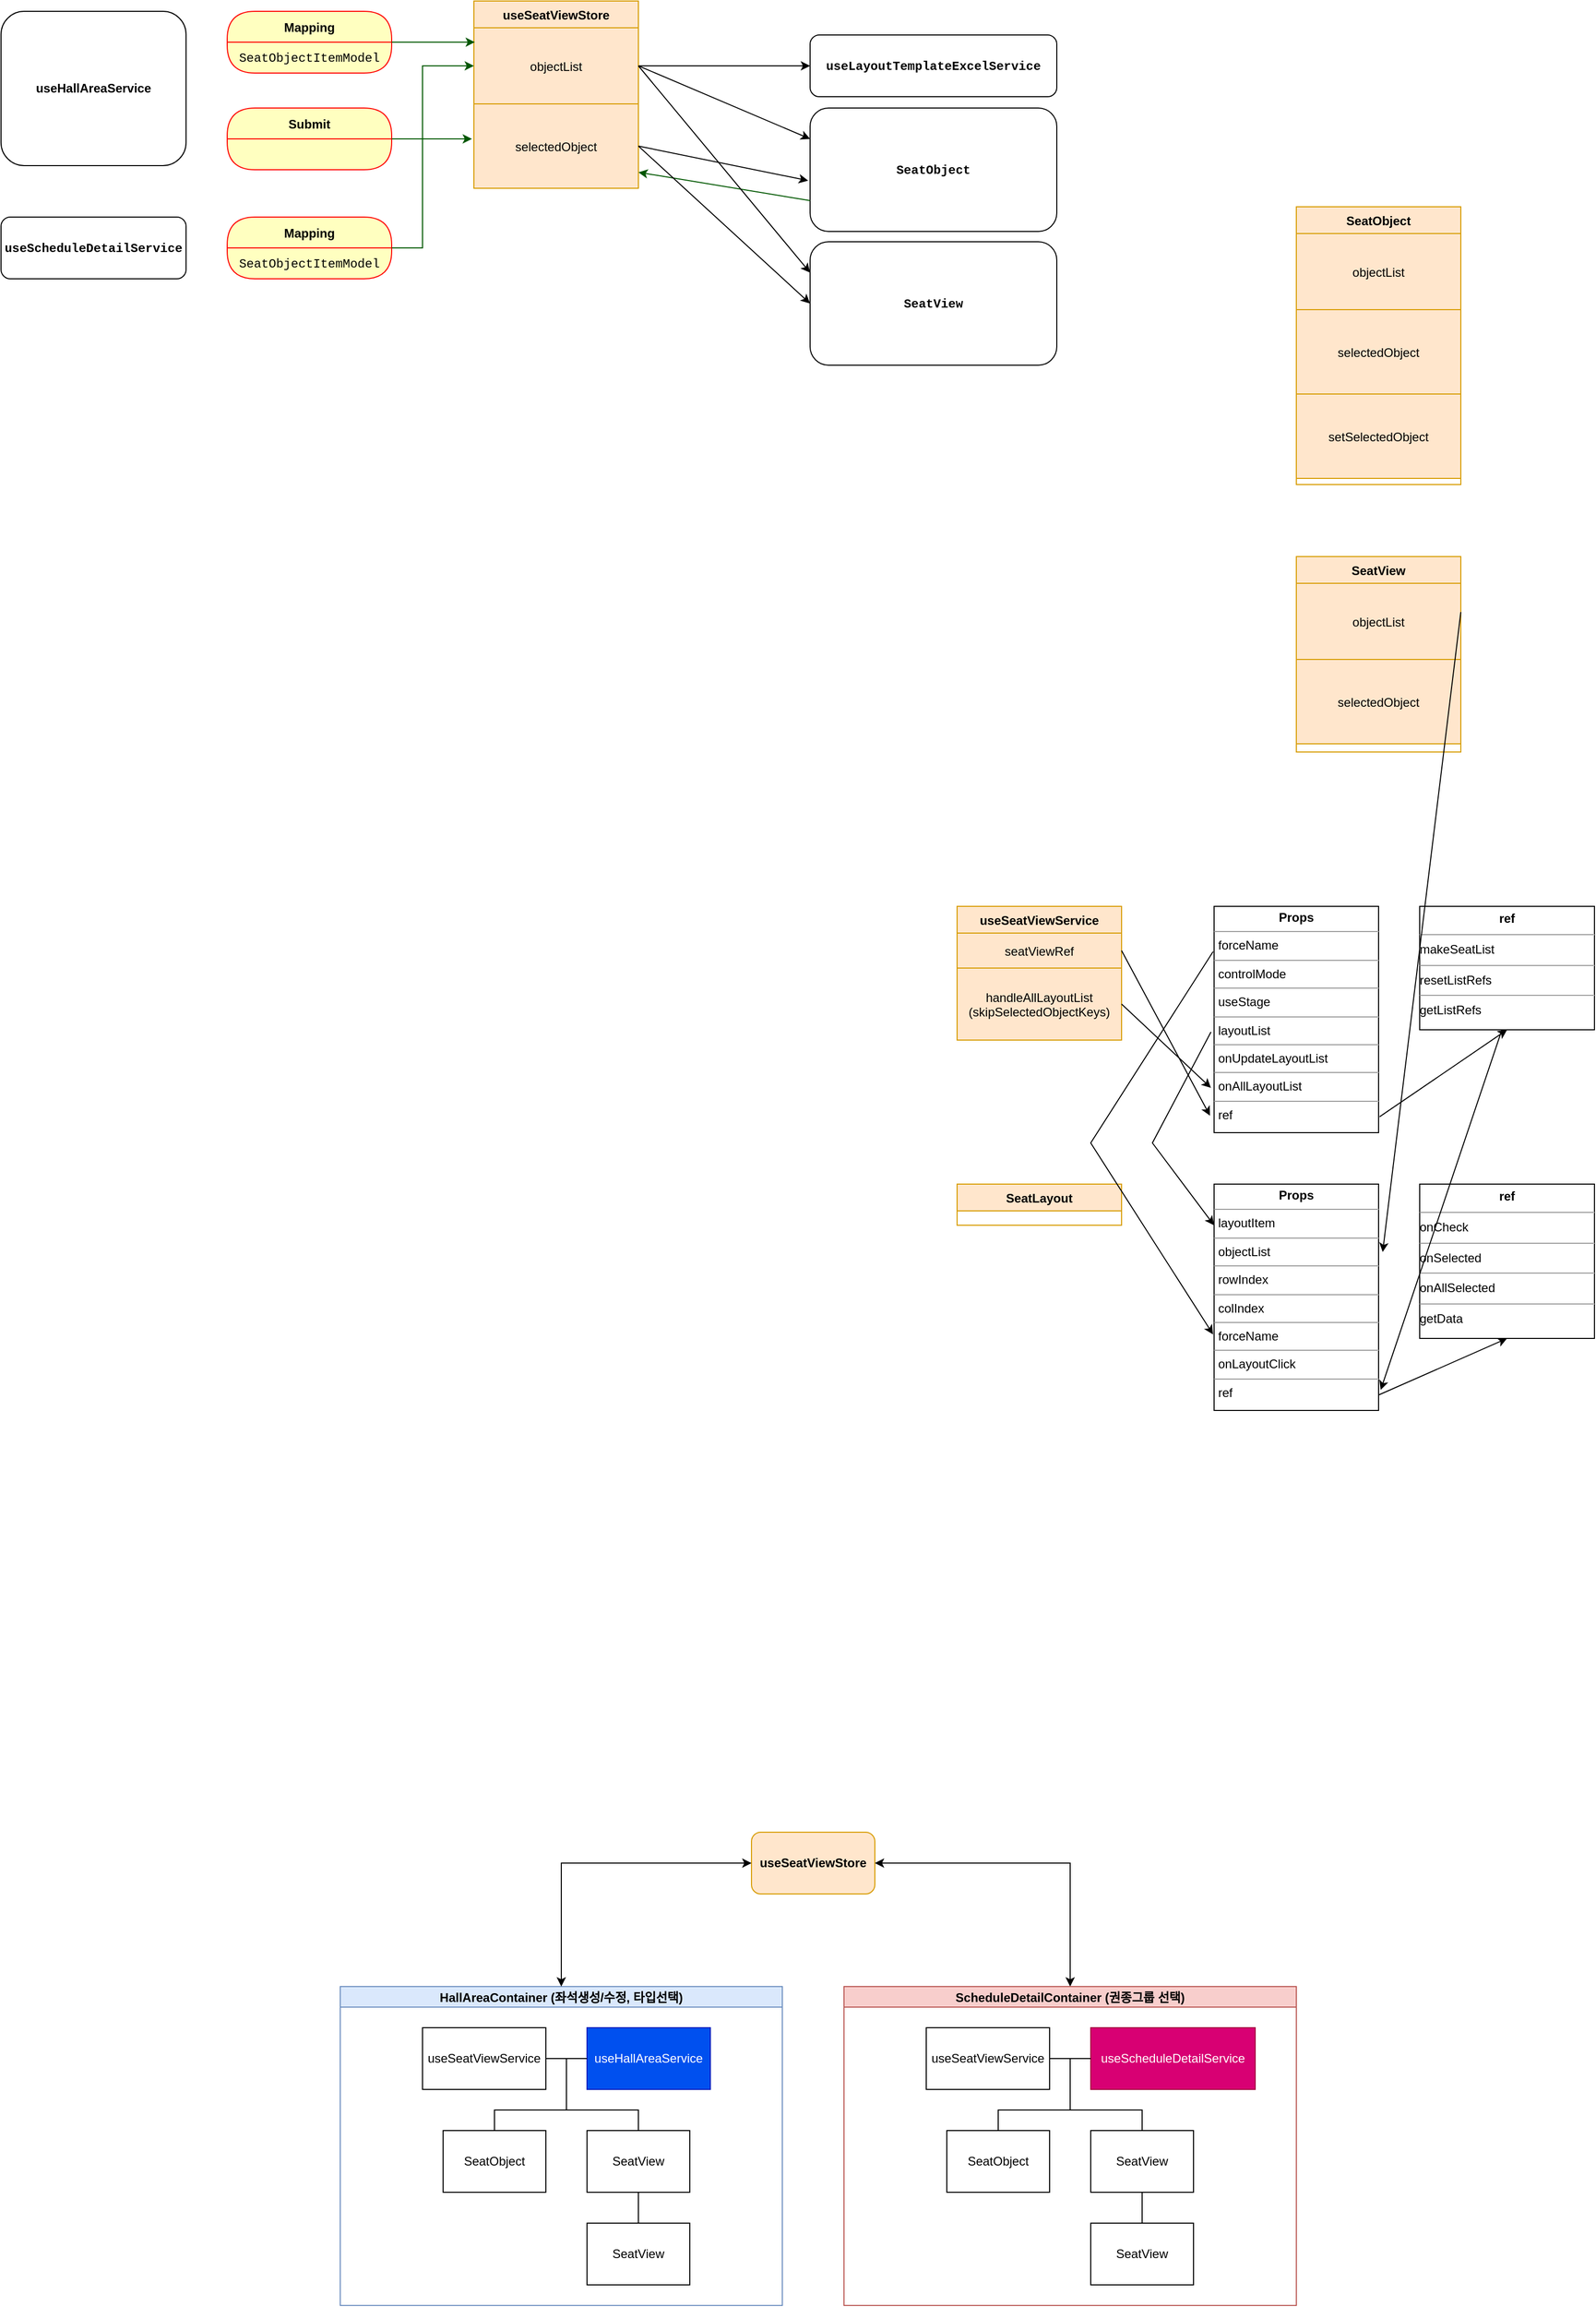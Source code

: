 <mxfile version="23.0.2" type="github">
  <diagram id="C5RBs43oDa-KdzZeNtuy" name="Page-1">
    <mxGraphModel dx="2074" dy="1121" grid="1" gridSize="10" guides="1" tooltips="1" connect="1" arrows="1" fold="1" page="1" pageScale="1" pageWidth="827" pageHeight="1169" math="0" shadow="0">
      <root>
        <mxCell id="WIyWlLk6GJQsqaUBKTNV-0" />
        <mxCell id="WIyWlLk6GJQsqaUBKTNV-1" parent="WIyWlLk6GJQsqaUBKTNV-0" />
        <mxCell id="zkfFHV4jXpPFQw0GAbJ--6" value="useSeatViewStore" style="swimlane;fontStyle=1;align=center;verticalAlign=top;childLayout=stackLayout;horizontal=1;startSize=26;horizontalStack=0;resizeParent=1;resizeLast=0;collapsible=1;marginBottom=0;rounded=0;shadow=0;strokeWidth=1;fillColor=#ffe6cc;strokeColor=#d79b00;" parent="WIyWlLk6GJQsqaUBKTNV-1" vertex="1">
          <mxGeometry x="500" y="60" width="160" height="182" as="geometry">
            <mxRectangle x="130" y="380" width="160" height="26" as="alternateBounds" />
          </mxGeometry>
        </mxCell>
        <mxCell id="zkfFHV4jXpPFQw0GAbJ--8" value="objectList" style="text;align=center;verticalAlign=middle;spacingLeft=4;spacingRight=4;overflow=hidden;rotatable=0;points=[[0,0.5],[1,0.5]];portConstraint=eastwest;rounded=0;shadow=0;html=0;fillColor=#ffe6cc;strokeColor=#d79b00;" parent="zkfFHV4jXpPFQw0GAbJ--6" vertex="1">
          <mxGeometry y="26" width="160" height="74" as="geometry" />
        </mxCell>
        <mxCell id="zkfFHV4jXpPFQw0GAbJ--11" value="selectedObject" style="text;align=center;verticalAlign=middle;spacingLeft=4;spacingRight=4;overflow=hidden;rotatable=0;points=[[0,0.5],[1,0.5]];portConstraint=eastwest;fillColor=#ffe6cc;strokeColor=#d79b00;" parent="zkfFHV4jXpPFQw0GAbJ--6" vertex="1">
          <mxGeometry y="100" width="160" height="82" as="geometry" />
        </mxCell>
        <mxCell id="tZ-ezWlLfvttpb_FpcXC-6" value="useHallAreaService" style="rounded=1;whiteSpace=wrap;html=1;fontStyle=1" parent="WIyWlLk6GJQsqaUBKTNV-1" vertex="1">
          <mxGeometry x="40" y="70" width="180" height="150" as="geometry" />
        </mxCell>
        <mxCell id="tZ-ezWlLfvttpb_FpcXC-14" value="Mapping" style="swimlane;fontStyle=1;align=center;verticalAlign=middle;childLayout=stackLayout;horizontal=1;startSize=30;horizontalStack=0;resizeParent=0;resizeLast=1;container=0;fontColor=#000000;collapsible=0;rounded=1;arcSize=30;strokeColor=#ff0000;fillColor=#ffffc0;swimlaneFillColor=#ffffc0;dropTarget=0;" parent="WIyWlLk6GJQsqaUBKTNV-1" vertex="1">
          <mxGeometry x="260" y="70" width="160" height="60" as="geometry" />
        </mxCell>
        <mxCell id="tZ-ezWlLfvttpb_FpcXC-15" value="&lt;div style=&quot;font-family: Menlo, Monaco, &amp;quot;Courier New&amp;quot;, monospace; line-height: 18px;&quot;&gt;SeatObjectItemModel&lt;/div&gt;" style="text;html=1;strokeColor=none;fillColor=none;align=center;verticalAlign=middle;spacingLeft=4;spacingRight=4;whiteSpace=wrap;overflow=hidden;rotatable=0;fontColor=#000000;" parent="tZ-ezWlLfvttpb_FpcXC-14" vertex="1">
          <mxGeometry y="30" width="160" height="30" as="geometry" />
        </mxCell>
        <mxCell id="XcrpQjj60D4jy8yPg45G-0" value="&lt;div style=&quot;font-family: Menlo, Monaco, &amp;quot;Courier New&amp;quot;, monospace; line-height: 18px;&quot;&gt;SeatObjectItemModel&lt;/div&gt;" style="text;html=1;strokeColor=none;fillColor=none;align=center;verticalAlign=middle;spacingLeft=4;spacingRight=4;whiteSpace=wrap;overflow=hidden;rotatable=0;fontColor=#000000;" vertex="1" parent="tZ-ezWlLfvttpb_FpcXC-14">
          <mxGeometry y="60" width="160" as="geometry" />
        </mxCell>
        <mxCell id="tZ-ezWlLfvttpb_FpcXC-17" value="" style="endArrow=classic;html=1;rounded=0;exitX=1;exitY=0;exitDx=0;exitDy=0;entryX=0.006;entryY=0.189;entryDx=0;entryDy=0;entryPerimeter=0;fillColor=#008a00;strokeColor=#005700;" parent="WIyWlLk6GJQsqaUBKTNV-1" source="tZ-ezWlLfvttpb_FpcXC-15" target="zkfFHV4jXpPFQw0GAbJ--8" edge="1">
          <mxGeometry width="50" height="50" relative="1" as="geometry">
            <mxPoint x="390" y="610" as="sourcePoint" />
            <mxPoint x="440" y="560" as="targetPoint" />
          </mxGeometry>
        </mxCell>
        <mxCell id="tZ-ezWlLfvttpb_FpcXC-20" value="SeatObject" style="swimlane;fontStyle=1;align=center;verticalAlign=top;childLayout=stackLayout;horizontal=1;startSize=26;horizontalStack=0;resizeParent=1;resizeLast=0;collapsible=1;marginBottom=0;rounded=0;shadow=0;strokeWidth=1;fillColor=#ffe6cc;strokeColor=#d79b00;" parent="WIyWlLk6GJQsqaUBKTNV-1" vertex="1">
          <mxGeometry x="1300" y="260" width="160" height="270" as="geometry">
            <mxRectangle x="130" y="380" width="160" height="26" as="alternateBounds" />
          </mxGeometry>
        </mxCell>
        <mxCell id="tZ-ezWlLfvttpb_FpcXC-21" value="objectList" style="text;align=center;verticalAlign=middle;spacingLeft=4;spacingRight=4;overflow=hidden;rotatable=0;points=[[0,0.5],[1,0.5]];portConstraint=eastwest;rounded=0;shadow=0;html=0;fillColor=#ffe6cc;strokeColor=#d79b00;" parent="tZ-ezWlLfvttpb_FpcXC-20" vertex="1">
          <mxGeometry y="26" width="160" height="74" as="geometry" />
        </mxCell>
        <mxCell id="tZ-ezWlLfvttpb_FpcXC-23" value="selectedObject" style="text;align=center;verticalAlign=middle;spacingLeft=4;spacingRight=4;overflow=hidden;rotatable=0;points=[[0,0.5],[1,0.5]];portConstraint=eastwest;fillColor=#ffe6cc;strokeColor=#d79b00;" parent="tZ-ezWlLfvttpb_FpcXC-20" vertex="1">
          <mxGeometry y="100" width="160" height="82" as="geometry" />
        </mxCell>
        <mxCell id="tZ-ezWlLfvttpb_FpcXC-27" value="setSelectedObject" style="text;align=center;verticalAlign=middle;spacingLeft=4;spacingRight=4;overflow=hidden;rotatable=0;points=[[0,0.5],[1,0.5]];portConstraint=eastwest;fillColor=#ffe6cc;strokeColor=#d79b00;" parent="tZ-ezWlLfvttpb_FpcXC-20" vertex="1">
          <mxGeometry y="182" width="160" height="82" as="geometry" />
        </mxCell>
        <mxCell id="tZ-ezWlLfvttpb_FpcXC-30" value="SeatView" style="swimlane;fontStyle=1;align=center;verticalAlign=top;childLayout=stackLayout;horizontal=1;startSize=26;horizontalStack=0;resizeParent=1;resizeLast=0;collapsible=1;marginBottom=0;rounded=0;shadow=0;strokeWidth=1;fillColor=#ffe6cc;strokeColor=#d79b00;" parent="WIyWlLk6GJQsqaUBKTNV-1" vertex="1">
          <mxGeometry x="1300" y="600" width="160" height="190" as="geometry">
            <mxRectangle x="130" y="380" width="160" height="26" as="alternateBounds" />
          </mxGeometry>
        </mxCell>
        <mxCell id="tZ-ezWlLfvttpb_FpcXC-31" value="objectList" style="text;align=center;verticalAlign=middle;spacingLeft=4;spacingRight=4;overflow=hidden;rotatable=0;points=[[0,0.5],[1,0.5]];portConstraint=eastwest;rounded=0;shadow=0;html=0;fillColor=#ffe6cc;strokeColor=#d79b00;" parent="tZ-ezWlLfvttpb_FpcXC-30" vertex="1">
          <mxGeometry y="26" width="160" height="74" as="geometry" />
        </mxCell>
        <mxCell id="tZ-ezWlLfvttpb_FpcXC-33" value="selectedObject" style="text;align=center;verticalAlign=middle;spacingLeft=4;spacingRight=4;overflow=hidden;rotatable=0;points=[[0,0.5],[1,0.5]];portConstraint=eastwest;fillColor=#ffe6cc;strokeColor=#d79b00;" parent="tZ-ezWlLfvttpb_FpcXC-30" vertex="1">
          <mxGeometry y="100" width="160" height="82" as="geometry" />
        </mxCell>
        <mxCell id="tZ-ezWlLfvttpb_FpcXC-40" value="Submit" style="swimlane;fontStyle=1;align=center;verticalAlign=middle;childLayout=stackLayout;horizontal=1;startSize=30;horizontalStack=0;resizeParent=0;resizeLast=1;container=0;fontColor=#000000;collapsible=0;rounded=1;arcSize=30;strokeColor=#ff0000;fillColor=#ffffc0;swimlaneFillColor=#ffffc0;dropTarget=0;" parent="WIyWlLk6GJQsqaUBKTNV-1" vertex="1">
          <mxGeometry x="260" y="164" width="160" height="60" as="geometry" />
        </mxCell>
        <mxCell id="tZ-ezWlLfvttpb_FpcXC-42" value="" style="endArrow=classic;html=1;rounded=0;exitX=1;exitY=0.5;exitDx=0;exitDy=0;entryX=-0.012;entryY=0.415;entryDx=0;entryDy=0;entryPerimeter=0;fillColor=#008a00;strokeColor=#005700;" parent="WIyWlLk6GJQsqaUBKTNV-1" source="tZ-ezWlLfvttpb_FpcXC-40" target="zkfFHV4jXpPFQw0GAbJ--11" edge="1">
          <mxGeometry width="50" height="50" relative="1" as="geometry">
            <mxPoint x="620" y="110" as="sourcePoint" />
            <mxPoint x="821" y="110" as="targetPoint" />
          </mxGeometry>
        </mxCell>
        <mxCell id="tZ-ezWlLfvttpb_FpcXC-49" value="&lt;div style=&quot;font-family: Menlo, Monaco, &amp;quot;Courier New&amp;quot;, monospace; line-height: 18px;&quot;&gt;useScheduleDetailService&lt;/div&gt;" style="rounded=1;whiteSpace=wrap;html=1;fontStyle=1" parent="WIyWlLk6GJQsqaUBKTNV-1" vertex="1">
          <mxGeometry x="40" y="270" width="180" height="60" as="geometry" />
        </mxCell>
        <mxCell id="tZ-ezWlLfvttpb_FpcXC-51" value="Mapping" style="swimlane;fontStyle=1;align=center;verticalAlign=middle;childLayout=stackLayout;horizontal=1;startSize=30;horizontalStack=0;resizeParent=0;resizeLast=1;container=0;fontColor=#000000;collapsible=0;rounded=1;arcSize=30;strokeColor=#ff0000;fillColor=#ffffc0;swimlaneFillColor=#ffffc0;dropTarget=0;" parent="WIyWlLk6GJQsqaUBKTNV-1" vertex="1">
          <mxGeometry x="260" y="270" width="160" height="60" as="geometry" />
        </mxCell>
        <mxCell id="tZ-ezWlLfvttpb_FpcXC-52" value="&lt;div style=&quot;font-family: Menlo, Monaco, &amp;quot;Courier New&amp;quot;, monospace; line-height: 18px;&quot;&gt;SeatObjectItemModel&lt;/div&gt;" style="text;html=1;strokeColor=none;fillColor=none;align=center;verticalAlign=middle;spacingLeft=4;spacingRight=4;whiteSpace=wrap;overflow=hidden;rotatable=0;fontColor=#000000;" parent="tZ-ezWlLfvttpb_FpcXC-51" vertex="1">
          <mxGeometry y="30" width="160" height="30" as="geometry" />
        </mxCell>
        <mxCell id="tZ-ezWlLfvttpb_FpcXC-55" value="&lt;p style=&quot;margin:0px;margin-top:4px;text-align:center;&quot;&gt;&lt;b&gt;Props&lt;/b&gt;&lt;/p&gt;&lt;hr size=&quot;1&quot;&gt;&lt;p style=&quot;margin:0px;margin-left:4px;&quot;&gt;forceName&lt;/p&gt;&lt;hr size=&quot;1&quot;&gt;&lt;p style=&quot;margin:0px;margin-left:4px;&quot;&gt;controlMode&lt;/p&gt;&lt;hr style=&quot;border-color: var(--border-color);&quot; size=&quot;1&quot;&gt;&lt;p style=&quot;border-color: var(--border-color); margin: 0px 0px 0px 4px;&quot;&gt;&lt;span style=&quot;background-color: initial;&quot;&gt;useStage&lt;/span&gt;&lt;br&gt;&lt;/p&gt;&lt;hr style=&quot;border-color: var(--border-color);&quot; size=&quot;1&quot;&gt;&lt;p style=&quot;border-color: var(--border-color); margin: 0px 0px 0px 4px;&quot;&gt;layoutList&lt;/p&gt;&lt;hr style=&quot;border-color: var(--border-color);&quot; size=&quot;1&quot;&gt;&lt;p style=&quot;border-color: var(--border-color); margin: 0px 0px 0px 4px;&quot;&gt;onUpdateLayoutList&lt;/p&gt;&lt;hr style=&quot;border-color: var(--border-color);&quot; size=&quot;1&quot;&gt;&lt;p style=&quot;border-color: var(--border-color); margin: 0px 0px 0px 4px;&quot;&gt;onAllLayoutList&lt;/p&gt;&lt;hr style=&quot;border-color: var(--border-color);&quot; size=&quot;1&quot;&gt;&lt;p style=&quot;border-color: var(--border-color); margin: 0px 0px 0px 4px;&quot;&gt;ref&lt;/p&gt;" style="verticalAlign=top;align=left;overflow=fill;fontSize=12;fontFamily=Helvetica;html=1;whiteSpace=wrap;" parent="WIyWlLk6GJQsqaUBKTNV-1" vertex="1">
          <mxGeometry x="1220" y="940" width="160" height="220" as="geometry" />
        </mxCell>
        <mxCell id="tZ-ezWlLfvttpb_FpcXC-56" value="&lt;p style=&quot;text-align: center; margin: 4px 0px 0px; line-height: 140%;&quot;&gt;&lt;b&gt;&lt;font face=&quot;Helvetica&quot;&gt;ref&lt;/font&gt;&lt;/b&gt;&lt;/p&gt;&lt;hr style=&quot;text-align: center; line-height: 140%;&quot; size=&quot;1&quot;&gt;&lt;div style=&quot;line-height: 140%;&quot;&gt;&lt;font face=&quot;Helvetica&quot;&gt;makeSeatList&lt;/font&gt;&lt;/div&gt;&lt;hr style=&quot;line-height: 140%;&quot; size=&quot;1&quot;&gt;&lt;div style=&quot;line-height: 140%;&quot;&gt;&lt;font face=&quot;Helvetica&quot;&gt;resetListRefs&lt;/font&gt;&lt;/div&gt;&lt;hr style=&quot;border-color: var(--border-color); line-height: 140%;&quot; size=&quot;1&quot;&gt;&lt;div style=&quot;line-height: 140%;&quot;&gt;&lt;font face=&quot;Helvetica&quot;&gt;getListRefs&lt;/font&gt;&lt;/div&gt;&lt;p style=&quot;border-color: var(--border-color); margin: 0px 0px 0px 4px; line-height: 140%;&quot;&gt;&lt;br&gt;&lt;/p&gt;&lt;p style=&quot;border-color: var(--border-color); margin: 0px 0px 0px 4px; line-height: 140%;&quot;&gt;&lt;br style=&quot;border-color: var(--border-color);&quot;&gt;&lt;/p&gt;&lt;p style=&quot;border-color: var(--border-color); margin: 0px 0px 0px 4px; line-height: 140%;&quot;&gt;&lt;br style=&quot;border-color: var(--border-color);&quot;&gt;&lt;/p&gt;&lt;p style=&quot;border-color: var(--border-color); margin: 0px 0px 0px 4px; line-height: 140%;&quot;&gt;&lt;br style=&quot;border-color: var(--border-color);&quot;&gt;&lt;/p&gt;&lt;p style=&quot;border-color: var(--border-color); margin: 0px 0px 0px 4px; line-height: 140%;&quot;&gt;&lt;br style=&quot;border-color: var(--border-color);&quot;&gt;&lt;/p&gt;" style="verticalAlign=top;align=left;overflow=fill;fontSize=12;fontFamily=Helvetica;html=1;whiteSpace=wrap;spacing=2;spacingLeft=0;horizontal=1;" parent="WIyWlLk6GJQsqaUBKTNV-1" vertex="1">
          <mxGeometry x="1420" y="940" width="170" height="120" as="geometry" />
        </mxCell>
        <mxCell id="tZ-ezWlLfvttpb_FpcXC-59" value="useSeatViewService" style="swimlane;fontStyle=1;align=center;verticalAlign=top;childLayout=stackLayout;horizontal=1;startSize=26;horizontalStack=0;resizeParent=1;resizeLast=0;collapsible=1;marginBottom=0;rounded=0;shadow=0;strokeWidth=1;fillColor=#ffe6cc;strokeColor=#d79b00;" parent="WIyWlLk6GJQsqaUBKTNV-1" vertex="1">
          <mxGeometry x="970" y="940" width="160" height="130" as="geometry">
            <mxRectangle x="130" y="380" width="160" height="26" as="alternateBounds" />
          </mxGeometry>
        </mxCell>
        <mxCell id="tZ-ezWlLfvttpb_FpcXC-60" value="seatViewRef" style="text;align=center;verticalAlign=middle;spacingLeft=4;spacingRight=4;overflow=hidden;rotatable=0;points=[[0,0.5],[1,0.5]];portConstraint=eastwest;rounded=0;shadow=0;html=0;fillColor=#ffe6cc;strokeColor=#d79b00;" parent="tZ-ezWlLfvttpb_FpcXC-59" vertex="1">
          <mxGeometry y="26" width="160" height="34" as="geometry" />
        </mxCell>
        <mxCell id="tZ-ezWlLfvttpb_FpcXC-61" value="handleAllLayoutList&#xa;(skipSelectedObjectKeys)" style="text;align=center;verticalAlign=middle;spacingLeft=4;spacingRight=4;overflow=hidden;rotatable=0;points=[[0,0.5],[1,0.5]];portConstraint=eastwest;fillColor=#ffe6cc;strokeColor=#d79b00;" parent="tZ-ezWlLfvttpb_FpcXC-59" vertex="1">
          <mxGeometry y="60" width="160" height="70" as="geometry" />
        </mxCell>
        <mxCell id="tZ-ezWlLfvttpb_FpcXC-63" value="" style="endArrow=classic;html=1;rounded=0;exitX=1;exitY=0.5;exitDx=0;exitDy=0;entryX=-0.025;entryY=0.925;entryDx=0;entryDy=0;entryPerimeter=0;" parent="WIyWlLk6GJQsqaUBKTNV-1" source="tZ-ezWlLfvttpb_FpcXC-60" target="tZ-ezWlLfvttpb_FpcXC-55" edge="1">
          <mxGeometry width="50" height="50" relative="1" as="geometry">
            <mxPoint x="960" y="1050" as="sourcePoint" />
            <mxPoint x="1010" y="1000" as="targetPoint" />
          </mxGeometry>
        </mxCell>
        <mxCell id="tZ-ezWlLfvttpb_FpcXC-64" value="" style="endArrow=classic;html=1;rounded=0;exitX=1.006;exitY=0.93;exitDx=0;exitDy=0;entryX=0.5;entryY=1;entryDx=0;entryDy=0;exitPerimeter=0;" parent="WIyWlLk6GJQsqaUBKTNV-1" source="tZ-ezWlLfvttpb_FpcXC-55" target="tZ-ezWlLfvttpb_FpcXC-56" edge="1">
          <mxGeometry width="50" height="50" relative="1" as="geometry">
            <mxPoint x="1140" y="993" as="sourcePoint" />
            <mxPoint x="1226" y="1154" as="targetPoint" />
          </mxGeometry>
        </mxCell>
        <mxCell id="tZ-ezWlLfvttpb_FpcXC-65" value="" style="endArrow=classic;html=1;rounded=0;exitX=1;exitY=0.5;exitDx=0;exitDy=0;entryX=-0.019;entryY=0.802;entryDx=0;entryDy=0;entryPerimeter=0;" parent="WIyWlLk6GJQsqaUBKTNV-1" source="tZ-ezWlLfvttpb_FpcXC-61" target="tZ-ezWlLfvttpb_FpcXC-55" edge="1">
          <mxGeometry width="50" height="50" relative="1" as="geometry">
            <mxPoint x="1140" y="993" as="sourcePoint" />
            <mxPoint x="1226" y="1154" as="targetPoint" />
          </mxGeometry>
        </mxCell>
        <mxCell id="tZ-ezWlLfvttpb_FpcXC-66" value="SeatLayout" style="swimlane;fontStyle=1;align=center;verticalAlign=top;childLayout=stackLayout;horizontal=1;startSize=26;horizontalStack=0;resizeParent=1;resizeLast=0;collapsible=1;marginBottom=0;rounded=0;shadow=0;strokeWidth=1;fillColor=#ffe6cc;strokeColor=#d79b00;" parent="WIyWlLk6GJQsqaUBKTNV-1" vertex="1">
          <mxGeometry x="970" y="1210" width="160" height="40" as="geometry">
            <mxRectangle x="130" y="380" width="160" height="26" as="alternateBounds" />
          </mxGeometry>
        </mxCell>
        <mxCell id="tZ-ezWlLfvttpb_FpcXC-70" value="&lt;p style=&quot;margin:0px;margin-top:4px;text-align:center;&quot;&gt;&lt;b&gt;Props&lt;/b&gt;&lt;/p&gt;&lt;hr size=&quot;1&quot;&gt;&lt;p style=&quot;margin:0px;margin-left:4px;&quot;&gt;layoutItem&lt;/p&gt;&lt;hr size=&quot;1&quot;&gt;&lt;p style=&quot;margin:0px;margin-left:4px;&quot;&gt;objectList&lt;/p&gt;&lt;hr style=&quot;border-color: var(--border-color);&quot; size=&quot;1&quot;&gt;&lt;p style=&quot;border-color: var(--border-color); margin: 0px 0px 0px 4px;&quot;&gt;&lt;span style=&quot;background-color: initial;&quot;&gt;rowIndex&lt;/span&gt;&lt;br&gt;&lt;/p&gt;&lt;hr style=&quot;border-color: var(--border-color);&quot; size=&quot;1&quot;&gt;&lt;p style=&quot;border-color: var(--border-color); margin: 0px 0px 0px 4px;&quot;&gt;colIndex&lt;/p&gt;&lt;hr style=&quot;border-color: var(--border-color);&quot; size=&quot;1&quot;&gt;&lt;p style=&quot;border-color: var(--border-color); margin: 0px 0px 0px 4px;&quot;&gt;forceName&lt;/p&gt;&lt;hr style=&quot;border-color: var(--border-color);&quot; size=&quot;1&quot;&gt;&lt;p style=&quot;border-color: var(--border-color); margin: 0px 0px 0px 4px;&quot;&gt;onLayoutClick&lt;/p&gt;&lt;hr style=&quot;border-color: var(--border-color);&quot; size=&quot;1&quot;&gt;&lt;p style=&quot;border-color: var(--border-color); margin: 0px 0px 0px 4px;&quot;&gt;ref&lt;/p&gt;" style="verticalAlign=top;align=left;overflow=fill;fontSize=12;fontFamily=Helvetica;html=1;whiteSpace=wrap;" parent="WIyWlLk6GJQsqaUBKTNV-1" vertex="1">
          <mxGeometry x="1220" y="1210" width="160" height="220" as="geometry" />
        </mxCell>
        <mxCell id="tZ-ezWlLfvttpb_FpcXC-71" value="&lt;p style=&quot;text-align: center; margin: 4px 0px 0px; line-height: 140%;&quot;&gt;&lt;b&gt;&lt;font face=&quot;Helvetica&quot;&gt;ref&lt;/font&gt;&lt;/b&gt;&lt;/p&gt;&lt;hr style=&quot;text-align: center; line-height: 140%;&quot; size=&quot;1&quot;&gt;&lt;div style=&quot;line-height: 140%;&quot;&gt;&lt;font face=&quot;Helvetica&quot;&gt;onCheck&lt;/font&gt;&lt;/div&gt;&lt;hr style=&quot;line-height: 140%;&quot; size=&quot;1&quot;&gt;&lt;div style=&quot;line-height: 140%;&quot;&gt;&lt;font face=&quot;Helvetica&quot;&gt;onSelected&lt;/font&gt;&lt;/div&gt;&lt;hr style=&quot;border-color: var(--border-color); line-height: 140%;&quot; size=&quot;1&quot;&gt;&lt;div style=&quot;line-height: 140%;&quot;&gt;&lt;font face=&quot;Helvetica&quot;&gt;onAllSelected&lt;/font&gt;&lt;/div&gt;&lt;div style=&quot;line-height: 140%;&quot;&gt;&lt;hr style=&quot;border-color: var(--border-color); line-height: 16.8px;&quot; size=&quot;1&quot;&gt;&lt;div style=&quot;border-color: var(--border-color); line-height: 16.8px;&quot;&gt;getData&lt;/div&gt;&lt;/div&gt;&lt;p style=&quot;border-color: var(--border-color); margin: 0px 0px 0px 4px; line-height: 140%;&quot;&gt;&lt;br&gt;&lt;/p&gt;&lt;p style=&quot;border-color: var(--border-color); margin: 0px 0px 0px 4px; line-height: 140%;&quot;&gt;&lt;br style=&quot;border-color: var(--border-color);&quot;&gt;&lt;/p&gt;&lt;p style=&quot;border-color: var(--border-color); margin: 0px 0px 0px 4px; line-height: 140%;&quot;&gt;&lt;br style=&quot;border-color: var(--border-color);&quot;&gt;&lt;/p&gt;&lt;p style=&quot;border-color: var(--border-color); margin: 0px 0px 0px 4px; line-height: 140%;&quot;&gt;&lt;br style=&quot;border-color: var(--border-color);&quot;&gt;&lt;/p&gt;&lt;p style=&quot;border-color: var(--border-color); margin: 0px 0px 0px 4px; line-height: 140%;&quot;&gt;&lt;br style=&quot;border-color: var(--border-color);&quot;&gt;&lt;/p&gt;" style="verticalAlign=top;align=left;overflow=fill;fontSize=12;fontFamily=Helvetica;html=1;whiteSpace=wrap;spacing=2;spacingLeft=0;horizontal=1;" parent="WIyWlLk6GJQsqaUBKTNV-1" vertex="1">
          <mxGeometry x="1420" y="1210" width="170" height="150" as="geometry" />
        </mxCell>
        <mxCell id="tZ-ezWlLfvttpb_FpcXC-72" value="" style="endArrow=classic;html=1;rounded=0;exitX=-0.019;exitY=0.555;exitDx=0;exitDy=0;entryX=0;entryY=0.182;entryDx=0;entryDy=0;entryPerimeter=0;exitPerimeter=0;" parent="WIyWlLk6GJQsqaUBKTNV-1" source="tZ-ezWlLfvttpb_FpcXC-55" target="tZ-ezWlLfvttpb_FpcXC-70" edge="1">
          <mxGeometry width="50" height="50" relative="1" as="geometry">
            <mxPoint x="1140" y="1045" as="sourcePoint" />
            <mxPoint x="1227" y="1126" as="targetPoint" />
            <Array as="points">
              <mxPoint x="1160" y="1170" />
            </Array>
          </mxGeometry>
        </mxCell>
        <mxCell id="tZ-ezWlLfvttpb_FpcXC-73" value="" style="endArrow=classic;html=1;rounded=0;exitX=1;exitY=0.378;exitDx=0;exitDy=0;entryX=1.025;entryY=0.3;entryDx=0;entryDy=0;exitPerimeter=0;entryPerimeter=0;" parent="WIyWlLk6GJQsqaUBKTNV-1" source="tZ-ezWlLfvttpb_FpcXC-31" target="tZ-ezWlLfvttpb_FpcXC-70" edge="1">
          <mxGeometry width="50" height="50" relative="1" as="geometry">
            <mxPoint x="1391" y="1155" as="sourcePoint" />
            <mxPoint x="1515" y="1070" as="targetPoint" />
          </mxGeometry>
        </mxCell>
        <mxCell id="tZ-ezWlLfvttpb_FpcXC-74" value="" style="endArrow=classic;html=1;rounded=0;exitX=-0.006;exitY=0.2;exitDx=0;exitDy=0;entryX=-0.006;entryY=0.664;entryDx=0;entryDy=0;entryPerimeter=0;exitPerimeter=0;" parent="WIyWlLk6GJQsqaUBKTNV-1" source="tZ-ezWlLfvttpb_FpcXC-55" target="tZ-ezWlLfvttpb_FpcXC-70" edge="1">
          <mxGeometry width="50" height="50" relative="1" as="geometry">
            <mxPoint x="1227" y="1072" as="sourcePoint" />
            <mxPoint x="1230" y="1260" as="targetPoint" />
            <Array as="points">
              <mxPoint x="1100" y="1170" />
            </Array>
          </mxGeometry>
        </mxCell>
        <mxCell id="tZ-ezWlLfvttpb_FpcXC-75" value="" style="endArrow=classic;html=1;rounded=0;exitX=1.006;exitY=0.93;exitDx=0;exitDy=0;entryX=0.5;entryY=1;entryDx=0;entryDy=0;exitPerimeter=0;" parent="WIyWlLk6GJQsqaUBKTNV-1" target="tZ-ezWlLfvttpb_FpcXC-71" edge="1">
          <mxGeometry width="50" height="50" relative="1" as="geometry">
            <mxPoint x="1380" y="1415" as="sourcePoint" />
            <mxPoint x="1504" y="1330" as="targetPoint" />
          </mxGeometry>
        </mxCell>
        <mxCell id="tZ-ezWlLfvttpb_FpcXC-76" value="" style="endArrow=classic;html=1;rounded=0;entryX=1.013;entryY=0.909;entryDx=0;entryDy=0;entryPerimeter=0;" parent="WIyWlLk6GJQsqaUBKTNV-1" target="tZ-ezWlLfvttpb_FpcXC-70" edge="1">
          <mxGeometry width="50" height="50" relative="1" as="geometry">
            <mxPoint x="1500" y="1060" as="sourcePoint" />
            <mxPoint x="1515" y="1070" as="targetPoint" />
          </mxGeometry>
        </mxCell>
        <mxCell id="XcrpQjj60D4jy8yPg45G-16" value="HallAreaContainer (좌석생성/수정, 타입선택)" style="swimlane;startSize=20;horizontal=1;containerType=tree;newEdgeStyle={&quot;edgeStyle&quot;:&quot;elbowEdgeStyle&quot;,&quot;startArrow&quot;:&quot;none&quot;,&quot;endArrow&quot;:&quot;none&quot;};fillColor=#dae8fc;strokeColor=#6c8ebf;" vertex="1" parent="WIyWlLk6GJQsqaUBKTNV-1">
          <mxGeometry x="370" y="1990" width="430" height="310" as="geometry" />
        </mxCell>
        <mxCell id="XcrpQjj60D4jy8yPg45G-17" value="" style="edgeStyle=elbowEdgeStyle;elbow=vertical;sourcePerimeterSpacing=0;targetPerimeterSpacing=0;startArrow=none;endArrow=none;rounded=0;curved=0;" edge="1" parent="XcrpQjj60D4jy8yPg45G-16" target="XcrpQjj60D4jy8yPg45G-20">
          <mxGeometry relative="1" as="geometry">
            <mxPoint x="220" y="100" as="sourcePoint" />
          </mxGeometry>
        </mxCell>
        <mxCell id="XcrpQjj60D4jy8yPg45G-18" value="" style="edgeStyle=elbowEdgeStyle;elbow=vertical;sourcePerimeterSpacing=0;targetPerimeterSpacing=0;startArrow=none;endArrow=none;rounded=0;curved=0;entryX=0.5;entryY=0;entryDx=0;entryDy=0;" edge="1" parent="XcrpQjj60D4jy8yPg45G-16" target="XcrpQjj60D4jy8yPg45G-21">
          <mxGeometry relative="1" as="geometry">
            <mxPoint x="220" y="70" as="sourcePoint" />
            <Array as="points">
              <mxPoint x="260" y="120" />
            </Array>
          </mxGeometry>
        </mxCell>
        <UserObject label="useSeatViewService" treeRoot="1" id="XcrpQjj60D4jy8yPg45G-19">
          <mxCell style="whiteSpace=wrap;html=1;align=center;treeFolding=1;treeMoving=1;newEdgeStyle={&quot;edgeStyle&quot;:&quot;elbowEdgeStyle&quot;,&quot;startArrow&quot;:&quot;none&quot;,&quot;endArrow&quot;:&quot;none&quot;};" vertex="1" parent="XcrpQjj60D4jy8yPg45G-16">
            <mxGeometry x="80" y="40" width="120" height="60" as="geometry" />
          </mxCell>
        </UserObject>
        <mxCell id="XcrpQjj60D4jy8yPg45G-20" value="SeatObject" style="whiteSpace=wrap;html=1;align=center;verticalAlign=middle;treeFolding=1;treeMoving=1;newEdgeStyle={&quot;edgeStyle&quot;:&quot;elbowEdgeStyle&quot;,&quot;startArrow&quot;:&quot;none&quot;,&quot;endArrow&quot;:&quot;none&quot;};" vertex="1" parent="XcrpQjj60D4jy8yPg45G-16">
          <mxGeometry x="100" y="140" width="100" height="60" as="geometry" />
        </mxCell>
        <mxCell id="XcrpQjj60D4jy8yPg45G-21" value="SeatView" style="whiteSpace=wrap;html=1;align=center;verticalAlign=middle;treeFolding=1;treeMoving=1;newEdgeStyle={&quot;edgeStyle&quot;:&quot;elbowEdgeStyle&quot;,&quot;startArrow&quot;:&quot;none&quot;,&quot;endArrow&quot;:&quot;none&quot;};" vertex="1" parent="XcrpQjj60D4jy8yPg45G-16">
          <mxGeometry x="240" y="140" width="100" height="60" as="geometry" />
        </mxCell>
        <mxCell id="XcrpQjj60D4jy8yPg45G-22" value="SeatView" style="whiteSpace=wrap;html=1;align=center;verticalAlign=middle;treeFolding=1;treeMoving=1;newEdgeStyle={&quot;edgeStyle&quot;:&quot;elbowEdgeStyle&quot;,&quot;startArrow&quot;:&quot;none&quot;,&quot;endArrow&quot;:&quot;none&quot;};" vertex="1" parent="XcrpQjj60D4jy8yPg45G-16">
          <mxGeometry x="240" y="230" width="100" height="60" as="geometry" />
        </mxCell>
        <mxCell id="XcrpQjj60D4jy8yPg45G-23" value="" style="endArrow=none;html=1;rounded=0;exitX=0.5;exitY=1;exitDx=0;exitDy=0;entryX=0.5;entryY=0;entryDx=0;entryDy=0;" edge="1" parent="XcrpQjj60D4jy8yPg45G-16" source="XcrpQjj60D4jy8yPg45G-21" target="XcrpQjj60D4jy8yPg45G-22">
          <mxGeometry width="50" height="50" relative="1" as="geometry">
            <mxPoint x="610" y="80" as="sourcePoint" />
            <mxPoint x="660" y="30" as="targetPoint" />
          </mxGeometry>
        </mxCell>
        <UserObject label="useHallAreaService" treeRoot="1" id="XcrpQjj60D4jy8yPg45G-36">
          <mxCell style="whiteSpace=wrap;html=1;align=center;treeFolding=1;treeMoving=1;newEdgeStyle={&quot;edgeStyle&quot;:&quot;elbowEdgeStyle&quot;,&quot;startArrow&quot;:&quot;none&quot;,&quot;endArrow&quot;:&quot;none&quot;};fillColor=#0050ef;fontColor=#ffffff;strokeColor=#001DBC;" vertex="1" parent="XcrpQjj60D4jy8yPg45G-16">
            <mxGeometry x="240" y="40" width="120" height="60" as="geometry" />
          </mxCell>
        </UserObject>
        <mxCell id="XcrpQjj60D4jy8yPg45G-37" value="" style="endArrow=none;html=1;rounded=0;exitX=1;exitY=0.5;exitDx=0;exitDy=0;entryX=0;entryY=0.5;entryDx=0;entryDy=0;" edge="1" parent="XcrpQjj60D4jy8yPg45G-16" source="XcrpQjj60D4jy8yPg45G-19" target="XcrpQjj60D4jy8yPg45G-36">
          <mxGeometry width="50" height="50" relative="1" as="geometry">
            <mxPoint x="730" y="240" as="sourcePoint" />
            <mxPoint x="780" y="190" as="targetPoint" />
          </mxGeometry>
        </mxCell>
        <mxCell id="XcrpQjj60D4jy8yPg45G-33" value="useSeatViewStore" style="rounded=1;whiteSpace=wrap;html=1;fillColor=#ffe6cc;strokeColor=#d79b00;fontStyle=1" vertex="1" parent="WIyWlLk6GJQsqaUBKTNV-1">
          <mxGeometry x="770" y="1840" width="120" height="60" as="geometry" />
        </mxCell>
        <mxCell id="XcrpQjj60D4jy8yPg45G-34" value="" style="endArrow=classic;startArrow=classic;html=1;rounded=0;exitX=0;exitY=0.5;exitDx=0;exitDy=0;entryX=0.5;entryY=0;entryDx=0;entryDy=0;" edge="1" parent="WIyWlLk6GJQsqaUBKTNV-1" source="XcrpQjj60D4jy8yPg45G-33" target="XcrpQjj60D4jy8yPg45G-16">
          <mxGeometry width="50" height="50" relative="1" as="geometry">
            <mxPoint x="1020" y="2160" as="sourcePoint" />
            <mxPoint x="650" y="1880" as="targetPoint" />
            <Array as="points">
              <mxPoint x="585" y="1870" />
            </Array>
          </mxGeometry>
        </mxCell>
        <mxCell id="XcrpQjj60D4jy8yPg45G-35" value="" style="endArrow=classic;startArrow=classic;html=1;rounded=0;exitX=1;exitY=0.5;exitDx=0;exitDy=0;entryX=0.5;entryY=0;entryDx=0;entryDy=0;" edge="1" parent="WIyWlLk6GJQsqaUBKTNV-1" source="XcrpQjj60D4jy8yPg45G-33" target="XcrpQjj60D4jy8yPg45G-38">
          <mxGeometry width="50" height="50" relative="1" as="geometry">
            <mxPoint x="780" y="1880" as="sourcePoint" />
            <mxPoint x="1550" y="1990" as="targetPoint" />
            <Array as="points">
              <mxPoint x="1080" y="1870" />
            </Array>
          </mxGeometry>
        </mxCell>
        <mxCell id="XcrpQjj60D4jy8yPg45G-38" value="ScheduleDetailContainer (권종그룹 선택)" style="swimlane;startSize=20;horizontal=1;containerType=tree;newEdgeStyle={&quot;edgeStyle&quot;:&quot;elbowEdgeStyle&quot;,&quot;startArrow&quot;:&quot;none&quot;,&quot;endArrow&quot;:&quot;none&quot;};fillColor=#f8cecc;strokeColor=#b85450;" vertex="1" parent="WIyWlLk6GJQsqaUBKTNV-1">
          <mxGeometry x="860" y="1990" width="440" height="310" as="geometry" />
        </mxCell>
        <mxCell id="XcrpQjj60D4jy8yPg45G-39" value="" style="edgeStyle=elbowEdgeStyle;elbow=vertical;sourcePerimeterSpacing=0;targetPerimeterSpacing=0;startArrow=none;endArrow=none;rounded=0;curved=0;" edge="1" parent="XcrpQjj60D4jy8yPg45G-38" target="XcrpQjj60D4jy8yPg45G-42">
          <mxGeometry relative="1" as="geometry">
            <mxPoint x="220" y="100" as="sourcePoint" />
          </mxGeometry>
        </mxCell>
        <mxCell id="XcrpQjj60D4jy8yPg45G-40" value="" style="edgeStyle=elbowEdgeStyle;elbow=vertical;sourcePerimeterSpacing=0;targetPerimeterSpacing=0;startArrow=none;endArrow=none;rounded=0;curved=0;entryX=0.5;entryY=0;entryDx=0;entryDy=0;" edge="1" parent="XcrpQjj60D4jy8yPg45G-38" target="XcrpQjj60D4jy8yPg45G-43">
          <mxGeometry relative="1" as="geometry">
            <mxPoint x="220" y="70" as="sourcePoint" />
            <Array as="points">
              <mxPoint x="260" y="120" />
            </Array>
          </mxGeometry>
        </mxCell>
        <UserObject label="useSeatViewService" treeRoot="1" id="XcrpQjj60D4jy8yPg45G-41">
          <mxCell style="whiteSpace=wrap;html=1;align=center;treeFolding=1;treeMoving=1;newEdgeStyle={&quot;edgeStyle&quot;:&quot;elbowEdgeStyle&quot;,&quot;startArrow&quot;:&quot;none&quot;,&quot;endArrow&quot;:&quot;none&quot;};" vertex="1" parent="XcrpQjj60D4jy8yPg45G-38">
            <mxGeometry x="80" y="40" width="120" height="60" as="geometry" />
          </mxCell>
        </UserObject>
        <mxCell id="XcrpQjj60D4jy8yPg45G-42" value="SeatObject" style="whiteSpace=wrap;html=1;align=center;verticalAlign=middle;treeFolding=1;treeMoving=1;newEdgeStyle={&quot;edgeStyle&quot;:&quot;elbowEdgeStyle&quot;,&quot;startArrow&quot;:&quot;none&quot;,&quot;endArrow&quot;:&quot;none&quot;};" vertex="1" parent="XcrpQjj60D4jy8yPg45G-38">
          <mxGeometry x="100" y="140" width="100" height="60" as="geometry" />
        </mxCell>
        <mxCell id="XcrpQjj60D4jy8yPg45G-43" value="SeatView" style="whiteSpace=wrap;html=1;align=center;verticalAlign=middle;treeFolding=1;treeMoving=1;newEdgeStyle={&quot;edgeStyle&quot;:&quot;elbowEdgeStyle&quot;,&quot;startArrow&quot;:&quot;none&quot;,&quot;endArrow&quot;:&quot;none&quot;};" vertex="1" parent="XcrpQjj60D4jy8yPg45G-38">
          <mxGeometry x="240" y="140" width="100" height="60" as="geometry" />
        </mxCell>
        <mxCell id="XcrpQjj60D4jy8yPg45G-44" value="SeatView" style="whiteSpace=wrap;html=1;align=center;verticalAlign=middle;treeFolding=1;treeMoving=1;newEdgeStyle={&quot;edgeStyle&quot;:&quot;elbowEdgeStyle&quot;,&quot;startArrow&quot;:&quot;none&quot;,&quot;endArrow&quot;:&quot;none&quot;};" vertex="1" parent="XcrpQjj60D4jy8yPg45G-38">
          <mxGeometry x="240" y="230" width="100" height="60" as="geometry" />
        </mxCell>
        <mxCell id="XcrpQjj60D4jy8yPg45G-45" value="" style="endArrow=none;html=1;rounded=0;exitX=0.5;exitY=1;exitDx=0;exitDy=0;entryX=0.5;entryY=0;entryDx=0;entryDy=0;" edge="1" parent="XcrpQjj60D4jy8yPg45G-38" source="XcrpQjj60D4jy8yPg45G-43" target="XcrpQjj60D4jy8yPg45G-44">
          <mxGeometry width="50" height="50" relative="1" as="geometry">
            <mxPoint x="610" y="80" as="sourcePoint" />
            <mxPoint x="660" y="30" as="targetPoint" />
          </mxGeometry>
        </mxCell>
        <UserObject label="useScheduleDetailService" treeRoot="1" id="XcrpQjj60D4jy8yPg45G-46">
          <mxCell style="whiteSpace=wrap;html=1;align=center;treeFolding=1;treeMoving=1;newEdgeStyle={&quot;edgeStyle&quot;:&quot;elbowEdgeStyle&quot;,&quot;startArrow&quot;:&quot;none&quot;,&quot;endArrow&quot;:&quot;none&quot;};fillColor=#d80073;fontColor=#ffffff;strokeColor=#A50040;" vertex="1" parent="XcrpQjj60D4jy8yPg45G-38">
            <mxGeometry x="240" y="40" width="160" height="60" as="geometry" />
          </mxCell>
        </UserObject>
        <mxCell id="XcrpQjj60D4jy8yPg45G-47" value="" style="endArrow=none;html=1;rounded=0;exitX=1;exitY=0.5;exitDx=0;exitDy=0;entryX=0;entryY=0.5;entryDx=0;entryDy=0;" edge="1" parent="XcrpQjj60D4jy8yPg45G-38" source="XcrpQjj60D4jy8yPg45G-41" target="XcrpQjj60D4jy8yPg45G-46">
          <mxGeometry width="50" height="50" relative="1" as="geometry">
            <mxPoint x="730" y="240" as="sourcePoint" />
            <mxPoint x="780" y="190" as="targetPoint" />
          </mxGeometry>
        </mxCell>
        <mxCell id="XcrpQjj60D4jy8yPg45G-49" value="" style="endArrow=classic;html=1;rounded=0;exitX=1;exitY=0.5;exitDx=0;exitDy=0;entryX=0;entryY=0.5;entryDx=0;entryDy=0;fillColor=#008a00;strokeColor=#005700;" edge="1" parent="WIyWlLk6GJQsqaUBKTNV-1" source="tZ-ezWlLfvttpb_FpcXC-51" target="zkfFHV4jXpPFQw0GAbJ--8">
          <mxGeometry width="50" height="50" relative="1" as="geometry">
            <mxPoint x="430" y="204" as="sourcePoint" />
            <mxPoint x="818" y="204" as="targetPoint" />
            <Array as="points">
              <mxPoint x="450" y="300" />
              <mxPoint x="450" y="123" />
            </Array>
          </mxGeometry>
        </mxCell>
        <mxCell id="XcrpQjj60D4jy8yPg45G-51" value="" style="endArrow=classic;html=1;rounded=0;entryX=0;entryY=0.5;entryDx=0;entryDy=0;exitX=1;exitY=0.5;exitDx=0;exitDy=0;" edge="1" parent="WIyWlLk6GJQsqaUBKTNV-1" source="zkfFHV4jXpPFQw0GAbJ--8" target="XcrpQjj60D4jy8yPg45G-50">
          <mxGeometry width="50" height="50" relative="1" as="geometry">
            <mxPoint x="660" y="123" as="sourcePoint" />
            <mxPoint x="1420" y="123" as="targetPoint" />
            <Array as="points" />
          </mxGeometry>
        </mxCell>
        <mxCell id="XcrpQjj60D4jy8yPg45G-50" value="&lt;div style=&quot;font-family: Menlo, Monaco, &amp;quot;Courier New&amp;quot;, monospace; line-height: 18px;&quot;&gt;useLayoutTemplateExcelService&lt;br&gt;&lt;/div&gt;" style="rounded=1;whiteSpace=wrap;html=1;fontStyle=1" vertex="1" parent="WIyWlLk6GJQsqaUBKTNV-1">
          <mxGeometry x="827" y="93" width="240" height="60" as="geometry" />
        </mxCell>
        <mxCell id="XcrpQjj60D4jy8yPg45G-52" value="&lt;div style=&quot;font-family: Menlo, Monaco, &amp;quot;Courier New&amp;quot;, monospace; line-height: 18px;&quot;&gt;SeatObject&lt;br&gt;&lt;/div&gt;" style="rounded=1;whiteSpace=wrap;html=1;fontStyle=1" vertex="1" parent="WIyWlLk6GJQsqaUBKTNV-1">
          <mxGeometry x="827" y="164" width="240" height="120" as="geometry" />
        </mxCell>
        <mxCell id="XcrpQjj60D4jy8yPg45G-53" value="" style="endArrow=classic;html=1;rounded=0;entryX=0;entryY=0.25;entryDx=0;entryDy=0;exitX=1;exitY=0.5;exitDx=0;exitDy=0;" edge="1" parent="WIyWlLk6GJQsqaUBKTNV-1" source="zkfFHV4jXpPFQw0GAbJ--8" target="XcrpQjj60D4jy8yPg45G-52">
          <mxGeometry width="50" height="50" relative="1" as="geometry">
            <mxPoint x="670" y="133" as="sourcePoint" />
            <mxPoint x="837" y="133" as="targetPoint" />
            <Array as="points" />
          </mxGeometry>
        </mxCell>
        <mxCell id="XcrpQjj60D4jy8yPg45G-54" value="" style="endArrow=classic;html=1;rounded=0;entryX=-0.008;entryY=0.588;entryDx=0;entryDy=0;exitX=1;exitY=0.5;exitDx=0;exitDy=0;entryPerimeter=0;" edge="1" parent="WIyWlLk6GJQsqaUBKTNV-1" source="zkfFHV4jXpPFQw0GAbJ--11" target="XcrpQjj60D4jy8yPg45G-52">
          <mxGeometry width="50" height="50" relative="1" as="geometry">
            <mxPoint x="670" y="133" as="sourcePoint" />
            <mxPoint x="837" y="234" as="targetPoint" />
            <Array as="points" />
          </mxGeometry>
        </mxCell>
        <mxCell id="XcrpQjj60D4jy8yPg45G-55" value="" style="endArrow=classic;html=1;rounded=0;entryX=1;entryY=0.811;entryDx=0;entryDy=0;exitX=0;exitY=0.75;exitDx=0;exitDy=0;entryPerimeter=0;fillColor=#008a00;strokeColor=#005700;" edge="1" parent="WIyWlLk6GJQsqaUBKTNV-1" source="XcrpQjj60D4jy8yPg45G-52" target="zkfFHV4jXpPFQw0GAbJ--11">
          <mxGeometry width="50" height="50" relative="1" as="geometry">
            <mxPoint x="670" y="207" as="sourcePoint" />
            <mxPoint x="837" y="234" as="targetPoint" />
            <Array as="points" />
          </mxGeometry>
        </mxCell>
        <mxCell id="XcrpQjj60D4jy8yPg45G-56" value="&lt;div style=&quot;font-family: Menlo, Monaco, &amp;quot;Courier New&amp;quot;, monospace; line-height: 18px;&quot;&gt;SeatView&lt;br&gt;&lt;/div&gt;" style="rounded=1;whiteSpace=wrap;html=1;fontStyle=1" vertex="1" parent="WIyWlLk6GJQsqaUBKTNV-1">
          <mxGeometry x="827" y="294" width="240" height="120" as="geometry" />
        </mxCell>
        <mxCell id="XcrpQjj60D4jy8yPg45G-57" value="" style="endArrow=classic;html=1;rounded=0;entryX=0;entryY=0.25;entryDx=0;entryDy=0;exitX=1;exitY=0.5;exitDx=0;exitDy=0;" edge="1" parent="WIyWlLk6GJQsqaUBKTNV-1" source="zkfFHV4jXpPFQw0GAbJ--8" target="XcrpQjj60D4jy8yPg45G-56">
          <mxGeometry width="50" height="50" relative="1" as="geometry">
            <mxPoint x="670" y="133" as="sourcePoint" />
            <mxPoint x="837" y="234" as="targetPoint" />
            <Array as="points" />
          </mxGeometry>
        </mxCell>
        <mxCell id="XcrpQjj60D4jy8yPg45G-58" value="" style="endArrow=classic;html=1;rounded=0;entryX=0;entryY=0.5;entryDx=0;entryDy=0;exitX=1;exitY=0.5;exitDx=0;exitDy=0;" edge="1" parent="WIyWlLk6GJQsqaUBKTNV-1" source="zkfFHV4jXpPFQw0GAbJ--11" target="XcrpQjj60D4jy8yPg45G-56">
          <mxGeometry width="50" height="50" relative="1" as="geometry">
            <mxPoint x="670" y="211" as="sourcePoint" />
            <mxPoint x="835" y="245" as="targetPoint" />
            <Array as="points" />
          </mxGeometry>
        </mxCell>
      </root>
    </mxGraphModel>
  </diagram>
</mxfile>
